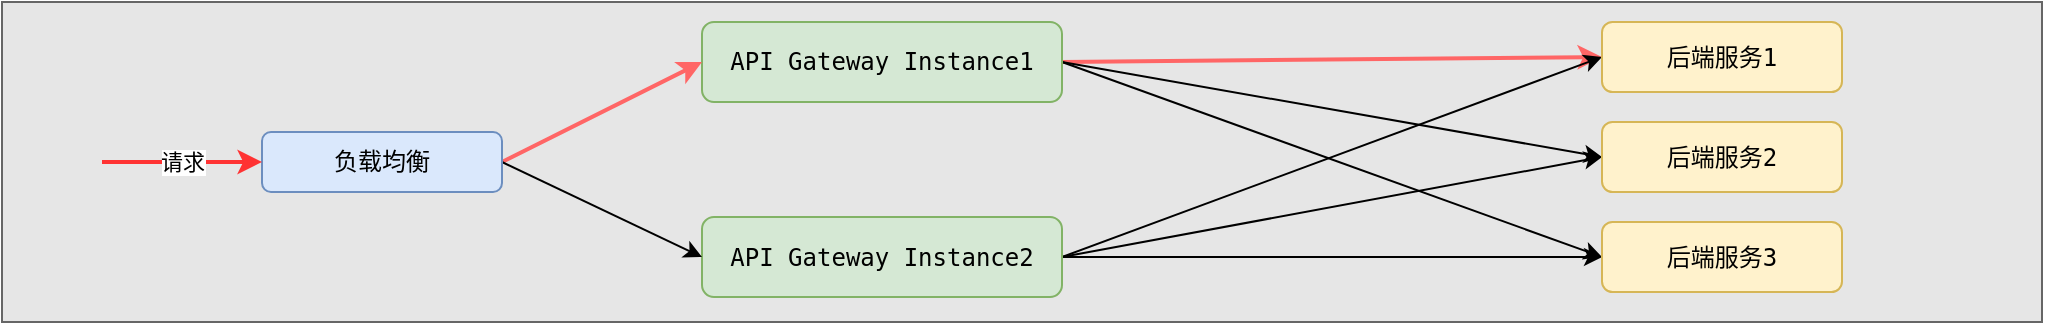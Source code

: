 <mxfile pages="2">
    <diagram id="yBAOWEmngxn5hGvGN7dU" name="page1">
        <mxGraphModel dx="2444" dy="1158" grid="1" gridSize="10" guides="1" tooltips="1" connect="1" arrows="1" fold="1" page="1" pageScale="1" pageWidth="827" pageHeight="1169" math="0" shadow="0">
            <root>
                <mxCell id="O9JfL2ePYVTEkad8jwnE-0"/>
                <mxCell id="O9JfL2ePYVTEkad8jwnE-1" parent="O9JfL2ePYVTEkad8jwnE-0"/>
                <mxCell id="O9JfL2ePYVTEkad8jwnE-17" value="" style="rounded=0;whiteSpace=wrap;html=1;fontFamily=DejaVu Sans Mono;strokeColor=#666666;fontColor=#333333;fillColor=#E6E6E6;" parent="O9JfL2ePYVTEkad8jwnE-1" vertex="1">
                    <mxGeometry x="-440" y="350" width="1020" height="160" as="geometry"/>
                </mxCell>
                <mxCell id="O9JfL2ePYVTEkad8jwnE-11" style="edgeStyle=none;rounded=0;orthogonalLoop=1;jettySize=auto;html=1;exitX=1;exitY=0.5;exitDx=0;exitDy=0;entryX=0;entryY=0.5;entryDx=0;entryDy=0;fontFamily=DejaVu Sans Mono;strokeWidth=2;strokeColor=#FF6666;" parent="O9JfL2ePYVTEkad8jwnE-1" source="O9JfL2ePYVTEkad8jwnE-2" target="O9JfL2ePYVTEkad8jwnE-4" edge="1">
                    <mxGeometry relative="1" as="geometry"/>
                </mxCell>
                <mxCell id="O9JfL2ePYVTEkad8jwnE-12" style="edgeStyle=none;rounded=0;orthogonalLoop=1;jettySize=auto;html=1;exitX=1;exitY=0.5;exitDx=0;exitDy=0;entryX=0;entryY=0.5;entryDx=0;entryDy=0;fontFamily=DejaVu Sans Mono;" parent="O9JfL2ePYVTEkad8jwnE-1" source="O9JfL2ePYVTEkad8jwnE-2" target="O9JfL2ePYVTEkad8jwnE-5" edge="1">
                    <mxGeometry relative="1" as="geometry"/>
                </mxCell>
                <mxCell id="O9JfL2ePYVTEkad8jwnE-15" style="edgeStyle=none;rounded=0;orthogonalLoop=1;jettySize=auto;html=1;exitX=1;exitY=0.5;exitDx=0;exitDy=0;entryX=0;entryY=0.5;entryDx=0;entryDy=0;fontFamily=DejaVu Sans Mono;" parent="O9JfL2ePYVTEkad8jwnE-1" source="O9JfL2ePYVTEkad8jwnE-2" target="O9JfL2ePYVTEkad8jwnE-6" edge="1">
                    <mxGeometry relative="1" as="geometry"/>
                </mxCell>
                <mxCell id="O9JfL2ePYVTEkad8jwnE-2" value="API Gateway Instance1" style="rounded=1;whiteSpace=wrap;html=1;fontFamily=DejaVu Sans Mono;fillColor=#d5e8d4;strokeColor=#82b366;" parent="O9JfL2ePYVTEkad8jwnE-1" vertex="1">
                    <mxGeometry x="-90" y="360" width="180" height="40" as="geometry"/>
                </mxCell>
                <mxCell id="O9JfL2ePYVTEkad8jwnE-13" style="edgeStyle=none;rounded=0;orthogonalLoop=1;jettySize=auto;html=1;exitX=1;exitY=0.5;exitDx=0;exitDy=0;entryX=0;entryY=0.5;entryDx=0;entryDy=0;fontFamily=DejaVu Sans Mono;" parent="O9JfL2ePYVTEkad8jwnE-1" source="O9JfL2ePYVTEkad8jwnE-3" target="O9JfL2ePYVTEkad8jwnE-5" edge="1">
                    <mxGeometry relative="1" as="geometry"/>
                </mxCell>
                <mxCell id="O9JfL2ePYVTEkad8jwnE-14" style="edgeStyle=none;rounded=0;orthogonalLoop=1;jettySize=auto;html=1;exitX=1;exitY=0.5;exitDx=0;exitDy=0;entryX=0;entryY=0.5;entryDx=0;entryDy=0;fontFamily=DejaVu Sans Mono;" parent="O9JfL2ePYVTEkad8jwnE-1" source="O9JfL2ePYVTEkad8jwnE-3" target="O9JfL2ePYVTEkad8jwnE-6" edge="1">
                    <mxGeometry relative="1" as="geometry"/>
                </mxCell>
                <mxCell id="O9JfL2ePYVTEkad8jwnE-16" style="edgeStyle=none;rounded=0;orthogonalLoop=1;jettySize=auto;html=1;exitX=1;exitY=0.5;exitDx=0;exitDy=0;entryX=0;entryY=0.5;entryDx=0;entryDy=0;fontFamily=DejaVu Sans Mono;" parent="O9JfL2ePYVTEkad8jwnE-1" source="O9JfL2ePYVTEkad8jwnE-3" target="O9JfL2ePYVTEkad8jwnE-4" edge="1">
                    <mxGeometry relative="1" as="geometry"/>
                </mxCell>
                <mxCell id="O9JfL2ePYVTEkad8jwnE-3" value="&lt;span&gt;API Gateway Instance2&lt;/span&gt;" style="rounded=1;whiteSpace=wrap;html=1;fontFamily=DejaVu Sans Mono;fillColor=#d5e8d4;strokeColor=#82b366;" parent="O9JfL2ePYVTEkad8jwnE-1" vertex="1">
                    <mxGeometry x="-90" y="457.5" width="180" height="40" as="geometry"/>
                </mxCell>
                <mxCell id="O9JfL2ePYVTEkad8jwnE-4" value="后端服务1" style="rounded=1;whiteSpace=wrap;html=1;fontFamily=DejaVu Sans Mono;fillColor=#fff2cc;strokeColor=#d6b656;" parent="O9JfL2ePYVTEkad8jwnE-1" vertex="1">
                    <mxGeometry x="360" y="360" width="120" height="35" as="geometry"/>
                </mxCell>
                <mxCell id="O9JfL2ePYVTEkad8jwnE-5" value="后端服务2" style="rounded=1;whiteSpace=wrap;html=1;fontFamily=DejaVu Sans Mono;fillColor=#fff2cc;strokeColor=#d6b656;" parent="O9JfL2ePYVTEkad8jwnE-1" vertex="1">
                    <mxGeometry x="360" y="410" width="120" height="35" as="geometry"/>
                </mxCell>
                <mxCell id="O9JfL2ePYVTEkad8jwnE-6" value="后端服务3" style="rounded=1;whiteSpace=wrap;html=1;fontFamily=DejaVu Sans Mono;fillColor=#fff2cc;strokeColor=#d6b656;" parent="O9JfL2ePYVTEkad8jwnE-1" vertex="1">
                    <mxGeometry x="360" y="460" width="120" height="35" as="geometry"/>
                </mxCell>
                <mxCell id="O9JfL2ePYVTEkad8jwnE-9" style="rounded=0;orthogonalLoop=1;jettySize=auto;html=1;exitX=1;exitY=0.5;exitDx=0;exitDy=0;entryX=0;entryY=0.5;entryDx=0;entryDy=0;fontFamily=DejaVu Sans Mono;strokeWidth=2;strokeColor=#FF6666;" parent="O9JfL2ePYVTEkad8jwnE-1" source="O9JfL2ePYVTEkad8jwnE-7" target="O9JfL2ePYVTEkad8jwnE-2" edge="1">
                    <mxGeometry relative="1" as="geometry"/>
                </mxCell>
                <mxCell id="O9JfL2ePYVTEkad8jwnE-10" style="edgeStyle=none;rounded=0;orthogonalLoop=1;jettySize=auto;html=1;exitX=1;exitY=0.5;exitDx=0;exitDy=0;entryX=0;entryY=0.5;entryDx=0;entryDy=0;fontFamily=DejaVu Sans Mono;" parent="O9JfL2ePYVTEkad8jwnE-1" source="O9JfL2ePYVTEkad8jwnE-7" target="O9JfL2ePYVTEkad8jwnE-3" edge="1">
                    <mxGeometry relative="1" as="geometry"/>
                </mxCell>
                <mxCell id="O9JfL2ePYVTEkad8jwnE-7" value="负载均衡" style="rounded=1;whiteSpace=wrap;html=1;fontFamily=DejaVu Sans Mono;fillColor=#dae8fc;strokeColor=#6c8ebf;" parent="O9JfL2ePYVTEkad8jwnE-1" vertex="1">
                    <mxGeometry x="-310" y="415" width="120" height="30" as="geometry"/>
                </mxCell>
                <mxCell id="O9JfL2ePYVTEkad8jwnE-8" value="请求" style="endArrow=classic;html=1;fontFamily=DejaVu Sans Mono;entryX=0;entryY=0.5;entryDx=0;entryDy=0;strokeWidth=2;strokeColor=#FF3333;" parent="O9JfL2ePYVTEkad8jwnE-1" target="O9JfL2ePYVTEkad8jwnE-7" edge="1">
                    <mxGeometry width="50" height="50" relative="1" as="geometry">
                        <mxPoint x="-390" y="430" as="sourcePoint"/>
                        <mxPoint x="-90" y="370" as="targetPoint"/>
                    </mxGeometry>
                </mxCell>
            </root>
        </mxGraphModel>
    </diagram>
    <diagram id="b1URTAir2miB7SVz9ulp" name="page2">
        <mxGraphModel dx="2444" dy="1158" grid="1" gridSize="10" guides="1" tooltips="1" connect="1" arrows="1" fold="1" page="1" pageScale="1" pageWidth="827" pageHeight="1169" math="0" shadow="0">
            <root>
                <mxCell id="Ig09IzMqGMGPVsemaqox-0"/>
                <mxCell id="Ig09IzMqGMGPVsemaqox-1" parent="Ig09IzMqGMGPVsemaqox-0"/>
                <mxCell id="EcY-SXifYWAr4YadeAa6-18" value="" style="rounded=0;whiteSpace=wrap;html=1;fontFamily=DejaVu Sans Mono;fillColor=#E6E6E6;" vertex="1" parent="Ig09IzMqGMGPVsemaqox-1">
                    <mxGeometry x="-50" y="240" width="1310" height="270" as="geometry"/>
                </mxCell>
                <mxCell id="EcY-SXifYWAr4YadeAa6-17" value="" style="rounded=0;whiteSpace=wrap;html=1;fontFamily=DejaVu Sans Mono;strokeColor=#36393d;fillColor=#CCCCCC;dashed=1;" vertex="1" parent="Ig09IzMqGMGPVsemaqox-1">
                    <mxGeometry x="460" y="270" width="360" height="210" as="geometry"/>
                </mxCell>
                <mxCell id="EcY-SXifYWAr4YadeAa6-16" value="" style="rounded=0;whiteSpace=wrap;html=1;fontFamily=DejaVu Sans Mono;strokeColor=#666666;fontColor=#333333;fillColor=#CCCCCC;dashed=1;" vertex="1" parent="Ig09IzMqGMGPVsemaqox-1">
                    <mxGeometry x="10" y="330" width="230" height="100" as="geometry"/>
                </mxCell>
                <mxCell id="EcY-SXifYWAr4YadeAa6-2" style="edgeStyle=orthogonalEdgeStyle;rounded=0;orthogonalLoop=1;jettySize=auto;html=1;exitX=1;exitY=0.5;exitDx=0;exitDy=0;fontFamily=DejaVu Sans Mono;" edge="1" parent="Ig09IzMqGMGPVsemaqox-1" source="EcY-SXifYWAr4YadeAa6-0" target="EcY-SXifYWAr4YadeAa6-1">
                    <mxGeometry relative="1" as="geometry"/>
                </mxCell>
                <mxCell id="EcY-SXifYWAr4YadeAa6-0" value="AuditFilter" style="rounded=1;whiteSpace=wrap;html=1;fontFamily=DejaVu Sans Mono;fillColor=#d5e8d4;strokeColor=#82b366;" vertex="1" parent="Ig09IzMqGMGPVsemaqox-1">
                    <mxGeometry x="90" y="350" width="120" height="60" as="geometry"/>
                </mxCell>
                <mxCell id="EcY-SXifYWAr4YadeAa6-5" style="edgeStyle=orthogonalEdgeStyle;rounded=0;orthogonalLoop=1;jettySize=auto;html=1;exitX=0.5;exitY=0;exitDx=0;exitDy=0;exitPerimeter=0;fontFamily=DejaVu Sans Mono;" edge="1" parent="Ig09IzMqGMGPVsemaqox-1" source="EcY-SXifYWAr4YadeAa6-1" target="EcY-SXifYWAr4YadeAa6-4">
                    <mxGeometry relative="1" as="geometry"/>
                </mxCell>
                <mxCell id="EcY-SXifYWAr4YadeAa6-8" style="edgeStyle=orthogonalEdgeStyle;rounded=0;orthogonalLoop=1;jettySize=auto;html=1;exitX=0.5;exitY=0;exitDx=0;exitDy=0;exitPerimeter=0;fontFamily=DejaVu Sans Mono;" edge="1" parent="Ig09IzMqGMGPVsemaqox-1" source="EcY-SXifYWAr4YadeAa6-1" target="EcY-SXifYWAr4YadeAa6-7">
                    <mxGeometry relative="1" as="geometry"/>
                </mxCell>
                <mxCell id="EcY-SXifYWAr4YadeAa6-1" value="kafka" style="shape=cylinder3;whiteSpace=wrap;html=1;boundedLbl=1;backgroundOutline=1;size=15;fontFamily=DejaVu Sans Mono;direction=south;fillColor=#dae8fc;strokeColor=#6c8ebf;" vertex="1" parent="Ig09IzMqGMGPVsemaqox-1">
                    <mxGeometry x="270" y="350" width="170" height="60" as="geometry"/>
                </mxCell>
                <mxCell id="EcY-SXifYWAr4YadeAa6-3" value="ES" style="shape=cylinder3;whiteSpace=wrap;html=1;boundedLbl=1;backgroundOutline=1;size=15;fontFamily=DejaVu Sans Mono;fillColor=#fff2cc;strokeColor=#d6b656;" vertex="1" parent="Ig09IzMqGMGPVsemaqox-1">
                    <mxGeometry x="860" y="300" width="90" height="60" as="geometry"/>
                </mxCell>
                <mxCell id="EcY-SXifYWAr4YadeAa6-6" style="edgeStyle=orthogonalEdgeStyle;rounded=0;orthogonalLoop=1;jettySize=auto;html=1;exitX=1;exitY=0.5;exitDx=0;exitDy=0;fontFamily=DejaVu Sans Mono;" edge="1" parent="Ig09IzMqGMGPVsemaqox-1" source="EcY-SXifYWAr4YadeAa6-4" target="EcY-SXifYWAr4YadeAa6-3">
                    <mxGeometry relative="1" as="geometry"/>
                </mxCell>
                <mxCell id="EcY-SXifYWAr4YadeAa6-21" value="写原始日志" style="edgeLabel;html=1;align=center;verticalAlign=middle;resizable=0;points=[];fontFamily=DejaVu Sans Mono;" vertex="1" connectable="0" parent="EcY-SXifYWAr4YadeAa6-6">
                    <mxGeometry x="-0.095" y="-3" relative="1" as="geometry">
                        <mxPoint as="offset"/>
                    </mxGeometry>
                </mxCell>
                <mxCell id="EcY-SXifYWAr4YadeAa6-4" value="消费者组1" style="rounded=1;whiteSpace=wrap;html=1;fontFamily=DejaVu Sans Mono;fillColor=#ffe6cc;strokeColor=#d79b00;" vertex="1" parent="Ig09IzMqGMGPVsemaqox-1">
                    <mxGeometry x="530" y="300" width="120" height="60" as="geometry"/>
                </mxCell>
                <mxCell id="EcY-SXifYWAr4YadeAa6-11" style="edgeStyle=orthogonalEdgeStyle;rounded=0;orthogonalLoop=1;jettySize=auto;html=1;exitX=1;exitY=0.5;exitDx=0;exitDy=0;fontFamily=DejaVu Sans Mono;" edge="1" parent="Ig09IzMqGMGPVsemaqox-1" source="EcY-SXifYWAr4YadeAa6-7" target="EcY-SXifYWAr4YadeAa6-9">
                    <mxGeometry relative="1" as="geometry"/>
                </mxCell>
                <mxCell id="EcY-SXifYWAr4YadeAa6-7" value="消费者组2" style="rounded=1;whiteSpace=wrap;html=1;fontFamily=DejaVu Sans Mono;fillColor=#f8cecc;strokeColor=#b85450;" vertex="1" parent="Ig09IzMqGMGPVsemaqox-1">
                    <mxGeometry x="530" y="400" width="120" height="60" as="geometry"/>
                </mxCell>
                <mxCell id="EcY-SXifYWAr4YadeAa6-12" style="edgeStyle=orthogonalEdgeStyle;rounded=0;orthogonalLoop=1;jettySize=auto;html=1;exitX=1;exitY=0.5;exitDx=0;exitDy=0;fontFamily=DejaVu Sans Mono;" edge="1" parent="Ig09IzMqGMGPVsemaqox-1" source="EcY-SXifYWAr4YadeAa6-9" target="EcY-SXifYWAr4YadeAa6-10">
                    <mxGeometry relative="1" as="geometry"/>
                </mxCell>
                <mxCell id="EcY-SXifYWAr4YadeAa6-9" value="kafka stream" style="rounded=1;whiteSpace=wrap;html=1;fontFamily=DejaVu Sans Mono;fillColor=#f8cecc;strokeColor=#b85450;" vertex="1" parent="Ig09IzMqGMGPVsemaqox-1">
                    <mxGeometry x="670" y="400" width="120" height="60" as="geometry"/>
                </mxCell>
                <mxCell id="EcY-SXifYWAr4YadeAa6-10" value="mysql" style="shape=cylinder3;whiteSpace=wrap;html=1;boundedLbl=1;backgroundOutline=1;size=15;fontFamily=DejaVu Sans Mono;fillColor=#fff2cc;strokeColor=#d6b656;" vertex="1" parent="Ig09IzMqGMGPVsemaqox-1">
                    <mxGeometry x="860" y="400" width="90" height="60" as="geometry"/>
                </mxCell>
                <mxCell id="EcY-SXifYWAr4YadeAa6-14" style="edgeStyle=orthogonalEdgeStyle;rounded=0;orthogonalLoop=1;jettySize=auto;html=1;exitX=0;exitY=0.5;exitDx=0;exitDy=0;entryX=1;entryY=0.5;entryDx=0;entryDy=0;entryPerimeter=0;fontFamily=DejaVu Sans Mono;dashed=1;" edge="1" parent="Ig09IzMqGMGPVsemaqox-1" source="EcY-SXifYWAr4YadeAa6-13" target="EcY-SXifYWAr4YadeAa6-3">
                    <mxGeometry relative="1" as="geometry">
                        <Array as="points">
                            <mxPoint x="1020" y="380"/>
                            <mxPoint x="1020" y="330"/>
                        </Array>
                    </mxGeometry>
                </mxCell>
                <mxCell id="EcY-SXifYWAr4YadeAa6-15" style="edgeStyle=orthogonalEdgeStyle;rounded=0;orthogonalLoop=1;jettySize=auto;html=1;exitX=0;exitY=0.5;exitDx=0;exitDy=0;entryX=1;entryY=0.5;entryDx=0;entryDy=0;entryPerimeter=0;fontFamily=DejaVu Sans Mono;dashed=1;" edge="1" parent="Ig09IzMqGMGPVsemaqox-1" source="EcY-SXifYWAr4YadeAa6-13" target="EcY-SXifYWAr4YadeAa6-10">
                    <mxGeometry relative="1" as="geometry">
                        <Array as="points">
                            <mxPoint x="1020" y="380"/>
                            <mxPoint x="1020" y="430"/>
                        </Array>
                    </mxGeometry>
                </mxCell>
                <mxCell id="EcY-SXifYWAr4YadeAa6-13" value="网关后台管理" style="rounded=1;whiteSpace=wrap;html=1;fontFamily=DejaVu Sans Mono;fillColor=#e1d5e7;strokeColor=#9673a6;" vertex="1" parent="Ig09IzMqGMGPVsemaqox-1">
                    <mxGeometry x="1090" y="350" width="120" height="60" as="geometry"/>
                </mxCell>
                <mxCell id="EcY-SXifYWAr4YadeAa6-19" value="网关进程" style="text;html=1;strokeColor=none;fillColor=none;align=center;verticalAlign=middle;whiteSpace=wrap;rounded=0;dashed=1;fontFamily=DejaVu Sans Mono;" vertex="1" parent="Ig09IzMqGMGPVsemaqox-1">
                    <mxGeometry x="10" y="330" width="70" height="40" as="geometry"/>
                </mxCell>
                <mxCell id="EcY-SXifYWAr4YadeAa6-20" value="网关后台管理进程" style="text;html=1;strokeColor=none;fillColor=none;align=center;verticalAlign=middle;whiteSpace=wrap;rounded=0;dashed=1;fontFamily=DejaVu Sans Mono;" vertex="1" parent="Ig09IzMqGMGPVsemaqox-1">
                    <mxGeometry x="460" y="270" width="120" height="30" as="geometry"/>
                </mxCell>
            </root>
        </mxGraphModel>
    </diagram>
    <diagram id="P1YmK0KJuW6uSH7Rr-31" name="page3">
        <mxGraphModel dx="2444" dy="1158" grid="1" gridSize="10" guides="1" tooltips="1" connect="1" arrows="1" fold="1" page="1" pageScale="1" pageWidth="827" pageHeight="1169" math="0" shadow="0">
            <root>
                <mxCell id="0H9ofcpL76KJHZcu3iLQ-0"/>
                <mxCell id="0H9ofcpL76KJHZcu3iLQ-1" parent="0H9ofcpL76KJHZcu3iLQ-0"/>
                <mxCell id="w4ZRMrr1cgrVfHKomk18-19" value="" style="rounded=0;whiteSpace=wrap;html=1;fontFamily=DejaVu Sans Mono;fillColor=#E6E6E6;" vertex="1" parent="0H9ofcpL76KJHZcu3iLQ-1">
                    <mxGeometry x="-380" y="150" width="1200" height="140" as="geometry"/>
                </mxCell>
                <mxCell id="w4ZRMrr1cgrVfHKomk18-1" value="4" style="rounded=0;orthogonalLoop=1;jettySize=auto;html=1;exitX=1;exitY=0.5;exitDx=0;exitDy=0;entryX=0;entryY=0.5;entryDx=0;entryDy=0;fontFamily=DejaVu Sans Mono;" edge="1" parent="0H9ofcpL76KJHZcu3iLQ-1" source="w4ZRMrr1cgrVfHKomk18-3" target="w4ZRMrr1cgrVfHKomk18-11">
                    <mxGeometry relative="1" as="geometry"/>
                </mxCell>
                <mxCell id="w4ZRMrr1cgrVfHKomk18-2" style="edgeStyle=none;rounded=0;orthogonalLoop=1;jettySize=auto;html=1;exitX=1;exitY=0.5;exitDx=0;exitDy=0;entryX=0;entryY=0.5;entryDx=0;entryDy=0;fontFamily=DejaVu Sans Mono;" edge="1" parent="0H9ofcpL76KJHZcu3iLQ-1" source="w4ZRMrr1cgrVfHKomk18-3" target="w4ZRMrr1cgrVfHKomk18-12">
                    <mxGeometry relative="1" as="geometry"/>
                </mxCell>
                <mxCell id="w4ZRMrr1cgrVfHKomk18-3" value="" style="rounded=0;whiteSpace=wrap;html=1;fillColor=#fff2cc;strokeColor=#d6b656;fontFamily=DejaVu Sans Mono;" vertex="1" parent="0H9ofcpL76KJHZcu3iLQ-1">
                    <mxGeometry x="-170" y="180" width="670" height="90" as="geometry"/>
                </mxCell>
                <mxCell id="w4ZRMrr1cgrVfHKomk18-4" value="2" style="edgeStyle=none;rounded=0;orthogonalLoop=1;jettySize=auto;html=1;exitX=1;exitY=0.25;exitDx=0;exitDy=0;fontFamily=DejaVu Sans Mono;" edge="1" parent="0H9ofcpL76KJHZcu3iLQ-1" source="w4ZRMrr1cgrVfHKomk18-6" target="w4ZRMrr1cgrVfHKomk18-9">
                    <mxGeometry relative="1" as="geometry"/>
                </mxCell>
                <mxCell id="w4ZRMrr1cgrVfHKomk18-5" value="8" style="edgeStyle=none;rounded=0;orthogonalLoop=1;jettySize=auto;html=1;exitX=0;exitY=0.75;exitDx=0;exitDy=0;entryX=0.96;entryY=0.7;entryDx=0;entryDy=0;entryPerimeter=0;fontFamily=DejaVu Sans Mono;" edge="1" parent="0H9ofcpL76KJHZcu3iLQ-1" source="w4ZRMrr1cgrVfHKomk18-6" target="w4ZRMrr1cgrVfHKomk18-18">
                    <mxGeometry relative="1" as="geometry"/>
                </mxCell>
                <mxCell id="w4ZRMrr1cgrVfHKomk18-6" value="NettyWriteResponseFilter" style="rounded=0;whiteSpace=wrap;html=1;fillColor=#d5e8d4;strokeColor=#82b366;fontFamily=DejaVu Sans Mono;" vertex="1" parent="0H9ofcpL76KJHZcu3iLQ-1">
                    <mxGeometry x="-160" y="200" width="190" height="50" as="geometry"/>
                </mxCell>
                <mxCell id="w4ZRMrr1cgrVfHKomk18-7" value="3" style="edgeStyle=none;rounded=0;orthogonalLoop=1;jettySize=auto;html=1;exitX=1;exitY=0.25;exitDx=0;exitDy=0;fontFamily=DejaVu Sans Mono;" edge="1" parent="0H9ofcpL76KJHZcu3iLQ-1" source="w4ZRMrr1cgrVfHKomk18-9" target="w4ZRMrr1cgrVfHKomk18-15">
                    <mxGeometry relative="1" as="geometry"/>
                </mxCell>
                <mxCell id="w4ZRMrr1cgrVfHKomk18-8" value="7" style="edgeStyle=none;rounded=0;orthogonalLoop=1;jettySize=auto;html=1;exitX=0;exitY=0.75;exitDx=0;exitDy=0;fontFamily=DejaVu Sans Mono;" edge="1" parent="0H9ofcpL76KJHZcu3iLQ-1" source="w4ZRMrr1cgrVfHKomk18-9" target="w4ZRMrr1cgrVfHKomk18-6">
                    <mxGeometry relative="1" as="geometry"/>
                </mxCell>
                <mxCell id="w4ZRMrr1cgrVfHKomk18-9" value="AuditGlobalFilter" style="rounded=0;whiteSpace=wrap;html=1;fillColor=#cdeb8b;strokeColor=#36393d;fontFamily=DejaVu Sans Mono;" vertex="1" parent="0H9ofcpL76KJHZcu3iLQ-1">
                    <mxGeometry x="77" y="200" width="176" height="50" as="geometry"/>
                </mxCell>
                <mxCell id="w4ZRMrr1cgrVfHKomk18-10" value="5" style="edgeStyle=none;rounded=0;orthogonalLoop=1;jettySize=auto;html=1;exitX=0;exitY=0.25;exitDx=0;exitDy=0;entryX=1;entryY=0.25;entryDx=0;entryDy=0;fontFamily=DejaVu Sans Mono;" edge="1" parent="0H9ofcpL76KJHZcu3iLQ-1" source="w4ZRMrr1cgrVfHKomk18-11" target="w4ZRMrr1cgrVfHKomk18-15">
                    <mxGeometry relative="1" as="geometry"/>
                </mxCell>
                <mxCell id="w4ZRMrr1cgrVfHKomk18-11" value="up stream service A" style="rounded=0;whiteSpace=wrap;html=1;fillColor=#e1d5e7;strokeColor=#9673a6;fontFamily=DejaVu Sans Mono;" vertex="1" parent="0H9ofcpL76KJHZcu3iLQ-1">
                    <mxGeometry x="600" y="180" width="200" height="40" as="geometry"/>
                </mxCell>
                <mxCell id="w4ZRMrr1cgrVfHKomk18-12" value="up stream service B" style="rounded=0;whiteSpace=wrap;html=1;fillColor=#e1d5e7;strokeColor=#9673a6;fontFamily=DejaVu Sans Mono;" vertex="1" parent="0H9ofcpL76KJHZcu3iLQ-1">
                    <mxGeometry x="600" y="230" width="200" height="40" as="geometry"/>
                </mxCell>
                <mxCell id="w4ZRMrr1cgrVfHKomk18-13" style="edgeStyle=none;rounded=0;orthogonalLoop=1;jettySize=auto;html=1;exitX=1;exitY=0.5;exitDx=0;exitDy=0;entryX=1;entryY=0.5;entryDx=0;entryDy=0;fontFamily=DejaVu Sans Mono;" edge="1" parent="0H9ofcpL76KJHZcu3iLQ-1" source="w4ZRMrr1cgrVfHKomk18-15" target="w4ZRMrr1cgrVfHKomk18-3">
                    <mxGeometry relative="1" as="geometry"/>
                </mxCell>
                <mxCell id="w4ZRMrr1cgrVfHKomk18-14" value="6" style="edgeStyle=none;rounded=0;orthogonalLoop=1;jettySize=auto;html=1;exitX=0;exitY=0.75;exitDx=0;exitDy=0;fontFamily=DejaVu Sans Mono;" edge="1" parent="0H9ofcpL76KJHZcu3iLQ-1" source="w4ZRMrr1cgrVfHKomk18-15" target="w4ZRMrr1cgrVfHKomk18-9">
                    <mxGeometry relative="1" as="geometry"/>
                </mxCell>
                <mxCell id="w4ZRMrr1cgrVfHKomk18-15" value="Other GlobalFilters" style="rounded=0;whiteSpace=wrap;html=1;fillColor=#d5e8d4;strokeColor=#82b366;fontFamily=DejaVu Sans Mono;" vertex="1" parent="0H9ofcpL76KJHZcu3iLQ-1">
                    <mxGeometry x="300" y="200" width="176" height="50" as="geometry"/>
                </mxCell>
                <mxCell id="w4ZRMrr1cgrVfHKomk18-16" value="全局过滤器链" style="text;html=1;strokeColor=none;fillColor=none;align=center;verticalAlign=middle;whiteSpace=wrap;rounded=0;fontFamily=DejaVu Sans Mono;" vertex="1" parent="0H9ofcpL76KJHZcu3iLQ-1">
                    <mxGeometry x="150" y="150" width="100" height="30" as="geometry"/>
                </mxCell>
                <mxCell id="w4ZRMrr1cgrVfHKomk18-17" value="1" style="edgeStyle=none;rounded=0;orthogonalLoop=1;jettySize=auto;html=1;exitX=0.88;exitY=0.25;exitDx=0;exitDy=0;exitPerimeter=0;entryX=0;entryY=0.25;entryDx=0;entryDy=0;fontFamily=DejaVu Sans Mono;" edge="1" parent="0H9ofcpL76KJHZcu3iLQ-1" source="w4ZRMrr1cgrVfHKomk18-18" target="w4ZRMrr1cgrVfHKomk18-6">
                    <mxGeometry relative="1" as="geometry"/>
                </mxCell>
                <mxCell id="w4ZRMrr1cgrVfHKomk18-18" value="客户端" style="ellipse;shape=cloud;whiteSpace=wrap;html=1;fillColor=#f5f5f5;strokeColor=#666666;fontColor=#333333;fontFamily=DejaVu Sans Mono;" vertex="1" parent="0H9ofcpL76KJHZcu3iLQ-1">
                    <mxGeometry x="-370" y="190" width="120" height="80" as="geometry"/>
                </mxCell>
            </root>
        </mxGraphModel>
    </diagram>
    <diagram id="eMRTIUzpZ5NcUtzbB3H_" name="page4">
        <mxGraphModel dx="2444" dy="1158" grid="1" gridSize="10" guides="1" tooltips="1" connect="1" arrows="1" fold="1" page="1" pageScale="1" pageWidth="827" pageHeight="1169" math="0" shadow="0">
            <root>
                <mxCell id="AjTqxWhnnC147Y5LVsE9-0"/>
                <mxCell id="AjTqxWhnnC147Y5LVsE9-1" parent="AjTqxWhnnC147Y5LVsE9-0"/>
                <mxCell id="AjTqxWhnnC147Y5LVsE9-2" value="" style="rounded=0;whiteSpace=wrap;html=1;strokeColor=#666666;fontColor=#333333;fontFamily=DejaVu Sans Mono;fillColor=#E6E6E6;" vertex="1" parent="AjTqxWhnnC147Y5LVsE9-1">
                    <mxGeometry x="-200" y="370" width="1150" height="160" as="geometry"/>
                </mxCell>
                <mxCell id="AjTqxWhnnC147Y5LVsE9-3" value="" style="rounded=0;whiteSpace=wrap;html=1;fillColor=#d5e8d4;strokeColor=#82b366;fontFamily=DejaVu Sans Mono;" vertex="1" parent="AjTqxWhnnC147Y5LVsE9-1">
                    <mxGeometry x="-150" y="450" width="820" height="70" as="geometry"/>
                </mxCell>
                <mxCell id="AjTqxWhnnC147Y5LVsE9-4" value="" style="rounded=0;whiteSpace=wrap;html=1;fillColor=#dae8fc;strokeColor=#6c8ebf;fontFamily=DejaVu Sans Mono;" vertex="1" parent="AjTqxWhnnC147Y5LVsE9-1">
                    <mxGeometry x="-150" y="380" width="820" height="70" as="geometry"/>
                </mxCell>
                <mxCell id="AjTqxWhnnC147Y5LVsE9-5" value="" style="edgeStyle=orthogonalEdgeStyle;rounded=0;orthogonalLoop=1;jettySize=auto;html=1;fontFamily=DejaVu Sans Mono;" edge="1" parent="AjTqxWhnnC147Y5LVsE9-1" source="AjTqxWhnnC147Y5LVsE9-6" target="AjTqxWhnnC147Y5LVsE9-8">
                    <mxGeometry relative="1" as="geometry"/>
                </mxCell>
                <mxCell id="AjTqxWhnnC147Y5LVsE9-6" value="新建RequestAuditRecord实例" style="rounded=1;whiteSpace=wrap;html=1;fillColor=#ffe6cc;strokeColor=#d79b00;fontFamily=DejaVu Sans Mono;" vertex="1" parent="AjTqxWhnnC147Y5LVsE9-1">
                    <mxGeometry x="-95" y="390" width="200" height="50" as="geometry"/>
                </mxCell>
                <mxCell id="AjTqxWhnnC147Y5LVsE9-7" value="" style="edgeStyle=orthogonalEdgeStyle;rounded=0;orthogonalLoop=1;jettySize=auto;html=1;fontFamily=DejaVu Sans Mono;" edge="1" parent="AjTqxWhnnC147Y5LVsE9-1" source="AjTqxWhnnC147Y5LVsE9-8" target="AjTqxWhnnC147Y5LVsE9-10">
                    <mxGeometry relative="1" as="geometry"/>
                </mxCell>
                <mxCell id="AjTqxWhnnC147Y5LVsE9-8" value="设置开始时间startTime" style="whiteSpace=wrap;html=1;rounded=1;fillColor=#ffe6cc;strokeColor=#d79b00;fontFamily=DejaVu Sans Mono;" vertex="1" parent="AjTqxWhnnC147Y5LVsE9-1">
                    <mxGeometry x="160" y="390" width="200" height="50" as="geometry"/>
                </mxCell>
                <mxCell id="AjTqxWhnnC147Y5LVsE9-9" style="rounded=0;orthogonalLoop=1;jettySize=auto;html=1;exitX=1;exitY=0.5;exitDx=0;exitDy=0;entryX=0;entryY=0.5;entryDx=0;entryDy=0;fontFamily=DejaVu Sans Mono;" edge="1" parent="AjTqxWhnnC147Y5LVsE9-1" source="AjTqxWhnnC147Y5LVsE9-10" target="AjTqxWhnnC147Y5LVsE9-12">
                    <mxGeometry relative="1" as="geometry"/>
                </mxCell>
                <mxCell id="AjTqxWhnnC147Y5LVsE9-10" value="路由前：其他可能需要从ServerWebExchange提取并设置的信息" style="whiteSpace=wrap;html=1;rounded=1;fillColor=#ffe6cc;strokeColor=#d79b00;dashed=1;fontFamily=DejaVu Sans Mono;" vertex="1" parent="AjTqxWhnnC147Y5LVsE9-1">
                    <mxGeometry x="414" y="390" width="160" height="50" as="geometry"/>
                </mxCell>
                <mxCell id="AjTqxWhnnC147Y5LVsE9-11" style="edgeStyle=none;rounded=0;orthogonalLoop=1;jettySize=auto;html=1;exitX=0;exitY=0.5;exitDx=0;exitDy=0;entryX=1;entryY=0.5;entryDx=0;entryDy=0;fontFamily=DejaVu Sans Mono;" edge="1" parent="AjTqxWhnnC147Y5LVsE9-1" source="AjTqxWhnnC147Y5LVsE9-12" target="AjTqxWhnnC147Y5LVsE9-14">
                    <mxGeometry relative="1" as="geometry"/>
                </mxCell>
                <mxCell id="AjTqxWhnnC147Y5LVsE9-12" value="下一个Filter" style="shape=process;whiteSpace=wrap;html=1;backgroundOutline=1;fillColor=#e1d5e7;strokeColor=#9673a6;fontFamily=DejaVu Sans Mono;" vertex="1" parent="AjTqxWhnnC147Y5LVsE9-1">
                    <mxGeometry x="760" y="420" width="120" height="60" as="geometry"/>
                </mxCell>
                <mxCell id="AjTqxWhnnC147Y5LVsE9-13" value="" style="edgeStyle=none;rounded=0;orthogonalLoop=1;jettySize=auto;html=1;fontFamily=DejaVu Sans Mono;" edge="1" parent="AjTqxWhnnC147Y5LVsE9-1" source="AjTqxWhnnC147Y5LVsE9-14" target="AjTqxWhnnC147Y5LVsE9-16">
                    <mxGeometry relative="1" as="geometry"/>
                </mxCell>
                <mxCell id="AjTqxWhnnC147Y5LVsE9-14" value="从request中提取http请求相关信息" style="rounded=1;whiteSpace=wrap;html=1;fillColor=#ffe6cc;strokeColor=#d79b00;fontFamily=DejaVu Sans Mono;" vertex="1" parent="AjTqxWhnnC147Y5LVsE9-1">
                    <mxGeometry x="530" y="460" width="120" height="50" as="geometry"/>
                </mxCell>
                <mxCell id="AjTqxWhnnC147Y5LVsE9-15" value="" style="edgeStyle=none;rounded=0;orthogonalLoop=1;jettySize=auto;html=1;fontFamily=DejaVu Sans Mono;" edge="1" parent="AjTqxWhnnC147Y5LVsE9-1" source="AjTqxWhnnC147Y5LVsE9-16" target="AjTqxWhnnC147Y5LVsE9-19">
                    <mxGeometry relative="1" as="geometry"/>
                </mxCell>
                <mxCell id="AjTqxWhnnC147Y5LVsE9-16" value="从response中提取http响应相关信息" style="whiteSpace=wrap;html=1;rounded=1;fillColor=#ffe6cc;strokeColor=#d79b00;fontFamily=DejaVu Sans Mono;" vertex="1" parent="AjTqxWhnnC147Y5LVsE9-1">
                    <mxGeometry x="390" y="460" width="120" height="50" as="geometry"/>
                </mxCell>
                <mxCell id="AjTqxWhnnC147Y5LVsE9-17" value="" style="edgeStyle=none;rounded=0;orthogonalLoop=1;jettySize=auto;html=1;fontFamily=DejaVu Sans Mono;" edge="1" parent="AjTqxWhnnC147Y5LVsE9-1" source="AjTqxWhnnC147Y5LVsE9-19" target="AjTqxWhnnC147Y5LVsE9-21">
                    <mxGeometry relative="1" as="geometry"/>
                </mxCell>
                <mxCell id="AjTqxWhnnC147Y5LVsE9-19" value="从Route的Metadata中提取关于API的信息" style="whiteSpace=wrap;html=1;rounded=1;fillColor=#f8cecc;strokeColor=#b85450;fontFamily=DejaVu Sans Mono;" vertex="1" parent="AjTqxWhnnC147Y5LVsE9-1">
                    <mxGeometry x="250" y="460" width="120" height="50" as="geometry"/>
                </mxCell>
                <mxCell id="AjTqxWhnnC147Y5LVsE9-28" style="edgeStyle=orthogonalEdgeStyle;rounded=0;orthogonalLoop=1;jettySize=auto;html=1;exitX=0;exitY=0.5;exitDx=0;exitDy=0;entryX=1;entryY=0.5;entryDx=0;entryDy=0;fontFamily=DejaVu Sans Mono;" edge="1" parent="AjTqxWhnnC147Y5LVsE9-1" source="AjTqxWhnnC147Y5LVsE9-21" target="AjTqxWhnnC147Y5LVsE9-27">
                    <mxGeometry relative="1" as="geometry"/>
                </mxCell>
                <mxCell id="AjTqxWhnnC147Y5LVsE9-21" value="设置结束时间endTime" style="whiteSpace=wrap;html=1;rounded=1;fillColor=#fff2cc;strokeColor=#d6b656;fontFamily=DejaVu Sans Mono;" vertex="1" parent="AjTqxWhnnC147Y5LVsE9-1">
                    <mxGeometry x="110" y="460" width="120" height="50" as="geometry"/>
                </mxCell>
                <mxCell id="AjTqxWhnnC147Y5LVsE9-22" style="edgeStyle=orthogonalEdgeStyle;rounded=0;orthogonalLoop=1;jettySize=auto;html=1;exitX=1;exitY=0.5;exitDx=0;exitDy=0;curved=1;entryX=1;entryY=0.5;entryDx=0;entryDy=0;fontFamily=DejaVu Sans Mono;" edge="1" parent="AjTqxWhnnC147Y5LVsE9-1" source="AjTqxWhnnC147Y5LVsE9-12" target="AjTqxWhnnC147Y5LVsE9-12">
                    <mxGeometry relative="1" as="geometry">
                        <mxPoint x="920" y="420" as="targetPoint"/>
                        <Array as="points">
                            <mxPoint x="880" y="440"/>
                            <mxPoint x="940" y="440"/>
                            <mxPoint x="940" y="470"/>
                            <mxPoint x="880" y="470"/>
                        </Array>
                    </mxGeometry>
                </mxCell>
                <mxCell id="AjTqxWhnnC147Y5LVsE9-23" value="" style="endArrow=classic;html=1;entryX=0;entryY=0.5;entryDx=0;entryDy=0;fontFamily=DejaVu Sans Mono;" edge="1" parent="AjTqxWhnnC147Y5LVsE9-1" target="AjTqxWhnnC147Y5LVsE9-6">
                    <mxGeometry width="50" height="50" relative="1" as="geometry">
                        <mxPoint x="-150" y="415" as="sourcePoint"/>
                        <mxPoint x="-30" y="220" as="targetPoint"/>
                    </mxGeometry>
                </mxCell>
                <mxCell id="AjTqxWhnnC147Y5LVsE9-29" style="edgeStyle=orthogonalEdgeStyle;rounded=0;orthogonalLoop=1;jettySize=auto;html=1;exitX=0;exitY=0.5;exitDx=0;exitDy=0;fontFamily=DejaVu Sans Mono;" edge="1" parent="AjTqxWhnnC147Y5LVsE9-1" source="AjTqxWhnnC147Y5LVsE9-27">
                    <mxGeometry relative="1" as="geometry">
                        <mxPoint x="-170" y="485" as="targetPoint"/>
                    </mxGeometry>
                </mxCell>
                <mxCell id="AjTqxWhnnC147Y5LVsE9-27" value="&lt;meta charset=&quot;utf-8&quot;&gt;&lt;span style=&quot;color: rgb(0, 0, 0); font-family: &amp;quot;dejavu sans mono&amp;quot;; font-size: 12px; font-style: normal; font-weight: 400; letter-spacing: normal; text-align: center; text-indent: 0px; text-transform: none; word-spacing: 0px; display: inline; float: none;&quot;&gt;记录放入KafkaSender的队列&lt;/span&gt;" style="verticalLabelPosition=middle;verticalAlign=middle;html=1;shape=process;whiteSpace=wrap;rounded=1;size=0.14;arcSize=6;fontFamily=DejaVu Sans Mono;fillColor=#ffcc99;labelPosition=center;align=center;strokeColor=#36393d;labelBackgroundColor=none;" vertex="1" parent="AjTqxWhnnC147Y5LVsE9-1">
                    <mxGeometry x="-95" y="460" width="170" height="50" as="geometry"/>
                </mxCell>
            </root>
        </mxGraphModel>
    </diagram>
    <diagram id="8ueQCnOxWkD328t9UA5_" name="page5">
        <mxGraphModel dx="2444" dy="1158" grid="1" gridSize="10" guides="1" tooltips="1" connect="1" arrows="1" fold="1" page="1" pageScale="1" pageWidth="827" pageHeight="1169" math="0" shadow="0">
            <root>
                <mxCell id="S3qUkOeZeqUseG4ARtEB-0"/>
                <mxCell id="S3qUkOeZeqUseG4ARtEB-1" parent="S3qUkOeZeqUseG4ARtEB-0"/>
                <mxCell id="S3qUkOeZeqUseG4ARtEB-24" value="" style="rounded=0;whiteSpace=wrap;html=1;labelBackgroundColor=none;fontFamily=DejaVu Sans Mono;fillColor=#E6E6E6;" parent="S3qUkOeZeqUseG4ARtEB-1" vertex="1">
                    <mxGeometry x="-10" y="300" width="810" height="120" as="geometry"/>
                </mxCell>
                <mxCell id="S3qUkOeZeqUseG4ARtEB-3" value="" style="rounded=0;whiteSpace=wrap;html=1;fillColor=#f5f5f5;strokeColor=#666666;fontColor=#333333;fontFamily=DejaVu Sans Mono;" parent="S3qUkOeZeqUseG4ARtEB-1" vertex="1">
                    <mxGeometry x="250" y="310" width="380" height="100" as="geometry"/>
                </mxCell>
                <mxCell id="S3qUkOeZeqUseG4ARtEB-4" value="take" style="edgeStyle=none;rounded=0;orthogonalLoop=1;jettySize=auto;html=1;exitX=1;exitY=0.5;exitDx=0;exitDy=0;exitPerimeter=0;entryX=0;entryY=0.5;entryDx=0;entryDy=0;fontFamily=DejaVu Sans Mono;" parent="S3qUkOeZeqUseG4ARtEB-1" target="S3qUkOeZeqUseG4ARtEB-9" edge="1">
                    <mxGeometry relative="1" as="geometry">
                        <mxPoint x="320" y="370" as="sourcePoint"/>
                    </mxGeometry>
                </mxCell>
                <mxCell id="S3qUkOeZeqUseG4ARtEB-6" value="Send" style="edgeStyle=none;rounded=0;orthogonalLoop=1;jettySize=auto;html=1;exitX=1;exitY=0.5;exitDx=0;exitDy=0;fontFamily=DejaVu Sans Mono;entryX=0;entryY=0.5;entryDx=0;entryDy=0;entryPerimeter=0;" parent="S3qUkOeZeqUseG4ARtEB-1" source="S3qUkOeZeqUseG4ARtEB-9" target="S3qUkOeZeqUseG4ARtEB-23" edge="1">
                    <mxGeometry relative="1" as="geometry">
                        <mxPoint x="670" y="370" as="targetPoint"/>
                    </mxGeometry>
                </mxCell>
                <mxCell id="S3qUkOeZeqUseG4ARtEB-9" value="KafkaProducer" style="rounded=1;whiteSpace=wrap;html=1;fillColor=#dae8fc;strokeColor=#6c8ebf;fontFamily=DejaVu Sans Mono;" parent="S3qUkOeZeqUseG4ARtEB-1" vertex="1">
                    <mxGeometry x="380" y="345" width="120" height="50" as="geometry"/>
                </mxCell>
                <mxCell id="S3qUkOeZeqUseG4ARtEB-10" value="put" style="edgeStyle=none;rounded=0;orthogonalLoop=1;jettySize=auto;html=1;exitX=1;exitY=0.5;exitDx=0;exitDy=0;fontFamily=DejaVu Sans Mono;" parent="S3qUkOeZeqUseG4ARtEB-1" source="S3qUkOeZeqUseG4ARtEB-11" edge="1">
                    <mxGeometry relative="1" as="geometry">
                        <mxPoint x="200" y="370" as="targetPoint"/>
                    </mxGeometry>
                </mxCell>
                <mxCell id="S3qUkOeZeqUseG4ARtEB-11" value="AuditGlobalFilter" style="rounded=1;whiteSpace=wrap;html=1;fillColor=#dae8fc;strokeColor=#6c8ebf;fontFamily=DejaVu Sans Mono;" parent="S3qUkOeZeqUseG4ARtEB-1" vertex="1">
                    <mxGeometry x="20" y="345" width="130" height="50" as="geometry"/>
                </mxCell>
                <mxCell id="S3qUkOeZeqUseG4ARtEB-17" value="&lt;span style=&quot;color: rgb(51 , 51 , 51) ; font-size: 14.4px ; text-align: left ; background-color: rgb(243 , 244 , 244)&quot;&gt;KafkaSender线程&lt;/span&gt;" style="text;html=1;strokeColor=none;fillColor=none;align=center;verticalAlign=middle;whiteSpace=wrap;rounded=0;fontFamily=DejaVu Sans Mono;" parent="S3qUkOeZeqUseG4ARtEB-1" vertex="1">
                    <mxGeometry x="250" y="310" width="150" height="30" as="geometry"/>
                </mxCell>
                <mxCell id="S3qUkOeZeqUseG4ARtEB-22" value="queue" style="strokeWidth=2;html=1;shape=mxgraph.flowchart.direct_data;whiteSpace=wrap;fillColor=#d5e8d4;strokeColor=#82b366;fontFamily=DejaVu Sans Mono;" parent="S3qUkOeZeqUseG4ARtEB-1" vertex="1">
                    <mxGeometry x="200" y="345" width="120" height="50" as="geometry"/>
                </mxCell>
                <mxCell id="S3qUkOeZeqUseG4ARtEB-23" value="kafka" style="strokeWidth=2;html=1;shape=mxgraph.flowchart.direct_data;whiteSpace=wrap;fillColor=#ffcc99;strokeColor=#36393d;fontFamily=DejaVu Sans Mono;" parent="S3qUkOeZeqUseG4ARtEB-1" vertex="1">
                    <mxGeometry x="650" y="345" width="120" height="50" as="geometry"/>
                </mxCell>
            </root>
        </mxGraphModel>
    </diagram>
    <diagram id="BFR7B-beWdppHXIOfJld" name="page6">
        <mxGraphModel dx="1151" dy="662" grid="1" gridSize="10" guides="1" tooltips="1" connect="1" arrows="1" fold="1" page="1" pageScale="1" pageWidth="827" pageHeight="1169" math="0" shadow="0">
            <root>
                <mxCell id="XGdxK0yAUzl0YU8mjpuV-0"/>
                <mxCell id="XGdxK0yAUzl0YU8mjpuV-1" parent="XGdxK0yAUzl0YU8mjpuV-0"/>
                <mxCell id="XGdxK0yAUzl0YU8mjpuV-90" value="" style="rounded=0;whiteSpace=wrap;html=1;fillColor=#f5f5f5;strokeColor=#666666;fontColor=#333333;" vertex="1" parent="XGdxK0yAUzl0YU8mjpuV-1">
                    <mxGeometry x="170" y="440" width="590" height="140" as="geometry"/>
                </mxCell>
                <mxCell id="XGdxK0yAUzl0YU8mjpuV-89" style="edgeStyle=orthogonalEdgeStyle;rounded=0;orthogonalLoop=1;jettySize=auto;html=1;exitX=0.5;exitY=1;exitDx=0;exitDy=0;entryX=0.5;entryY=0;entryDx=0;entryDy=0;" edge="1" parent="XGdxK0yAUzl0YU8mjpuV-1" source="XGdxK0yAUzl0YU8mjpuV-46" target="XGdxK0yAUzl0YU8mjpuV-86">
                    <mxGeometry relative="1" as="geometry"/>
                </mxCell>
                <mxCell id="XGdxK0yAUzl0YU8mjpuV-46" value="" style="rounded=0;whiteSpace=wrap;html=1;fillColor=#dae8fc;strokeColor=#6c8ebf;" vertex="1" parent="XGdxK0yAUzl0YU8mjpuV-1">
                    <mxGeometry x="190" y="480" width="70" height="20" as="geometry"/>
                </mxCell>
                <mxCell id="XGdxK0yAUzl0YU8mjpuV-47" value="" style="rounded=0;whiteSpace=wrap;html=1;fillColor=#dae8fc;strokeColor=#6c8ebf;" vertex="1" parent="XGdxK0yAUzl0YU8mjpuV-1">
                    <mxGeometry x="260" y="480" width="70" height="20" as="geometry"/>
                </mxCell>
                <mxCell id="XGdxK0yAUzl0YU8mjpuV-48" value="" style="rounded=0;whiteSpace=wrap;html=1;fillColor=#dae8fc;strokeColor=#6c8ebf;" vertex="1" parent="XGdxK0yAUzl0YU8mjpuV-1">
                    <mxGeometry x="330" y="480" width="70" height="20" as="geometry"/>
                </mxCell>
                <mxCell id="XGdxK0yAUzl0YU8mjpuV-49" value="" style="rounded=0;whiteSpace=wrap;html=1;fillColor=#dae8fc;strokeColor=#6c8ebf;" vertex="1" parent="XGdxK0yAUzl0YU8mjpuV-1">
                    <mxGeometry x="400" y="480" width="70" height="20" as="geometry"/>
                </mxCell>
                <mxCell id="XGdxK0yAUzl0YU8mjpuV-50" value="" style="rounded=0;whiteSpace=wrap;html=1;fillColor=#dae8fc;strokeColor=#6c8ebf;" vertex="1" parent="XGdxK0yAUzl0YU8mjpuV-1">
                    <mxGeometry x="470" y="480" width="70" height="20" as="geometry"/>
                </mxCell>
                <mxCell id="XGdxK0yAUzl0YU8mjpuV-51" value="" style="rounded=0;whiteSpace=wrap;html=1;fillColor=#dae8fc;strokeColor=#6c8ebf;" vertex="1" parent="XGdxK0yAUzl0YU8mjpuV-1">
                    <mxGeometry x="540" y="480" width="70" height="20" as="geometry"/>
                </mxCell>
                <mxCell id="XGdxK0yAUzl0YU8mjpuV-2" value="" style="rounded=0;whiteSpace=wrap;html=1;fillColor=#dae8fc;strokeColor=#6c8ebf;" vertex="1" parent="XGdxK0yAUzl0YU8mjpuV-1">
                    <mxGeometry x="190" y="450" width="70" height="20" as="geometry"/>
                </mxCell>
                <mxCell id="XGdxK0yAUzl0YU8mjpuV-3" value="" style="rounded=0;whiteSpace=wrap;html=1;fillColor=#dae8fc;strokeColor=#6c8ebf;" vertex="1" parent="XGdxK0yAUzl0YU8mjpuV-1">
                    <mxGeometry x="260" y="450" width="70" height="20" as="geometry"/>
                </mxCell>
                <mxCell id="XGdxK0yAUzl0YU8mjpuV-4" value="" style="rounded=0;whiteSpace=wrap;html=1;fillColor=#dae8fc;strokeColor=#6c8ebf;" vertex="1" parent="XGdxK0yAUzl0YU8mjpuV-1">
                    <mxGeometry x="330" y="450" width="70" height="20" as="geometry"/>
                </mxCell>
                <mxCell id="XGdxK0yAUzl0YU8mjpuV-5" value="" style="rounded=0;whiteSpace=wrap;html=1;fillColor=#dae8fc;strokeColor=#6c8ebf;" vertex="1" parent="XGdxK0yAUzl0YU8mjpuV-1">
                    <mxGeometry x="400" y="450" width="70" height="20" as="geometry"/>
                </mxCell>
                <mxCell id="XGdxK0yAUzl0YU8mjpuV-6" value="" style="rounded=0;whiteSpace=wrap;html=1;fillColor=#dae8fc;strokeColor=#6c8ebf;" vertex="1" parent="XGdxK0yAUzl0YU8mjpuV-1">
                    <mxGeometry x="470" y="450" width="70" height="20" as="geometry"/>
                </mxCell>
                <mxCell id="XGdxK0yAUzl0YU8mjpuV-7" value="" style="rounded=0;whiteSpace=wrap;html=1;fillColor=#dae8fc;strokeColor=#6c8ebf;" vertex="1" parent="XGdxK0yAUzl0YU8mjpuV-1">
                    <mxGeometry x="540" y="450" width="70" height="20" as="geometry"/>
                </mxCell>
                <mxCell id="XGdxK0yAUzl0YU8mjpuV-69" style="edgeStyle=orthogonalEdgeStyle;rounded=0;orthogonalLoop=1;jettySize=auto;html=1;exitX=0.5;exitY=1;exitDx=0;exitDy=0;entryX=0.5;entryY=0;entryDx=0;entryDy=0;" edge="1" parent="XGdxK0yAUzl0YU8mjpuV-1" source="XGdxK0yAUzl0YU8mjpuV-8" target="XGdxK0yAUzl0YU8mjpuV-52">
                    <mxGeometry relative="1" as="geometry"/>
                </mxCell>
                <mxCell id="XGdxK0yAUzl0YU8mjpuV-8" value="" style="ellipse;whiteSpace=wrap;html=1;aspect=fixed;fillColor=#99FF99;" vertex="1" parent="XGdxK0yAUzl0YU8mjpuV-1">
                    <mxGeometry x="200" y="455" width="10" height="10" as="geometry"/>
                </mxCell>
                <mxCell id="XGdxK0yAUzl0YU8mjpuV-70" style="edgeStyle=orthogonalEdgeStyle;rounded=0;orthogonalLoop=1;jettySize=auto;html=1;exitX=0.5;exitY=1;exitDx=0;exitDy=0;entryX=0.5;entryY=0;entryDx=0;entryDy=0;" edge="1" parent="XGdxK0yAUzl0YU8mjpuV-1" source="XGdxK0yAUzl0YU8mjpuV-9" target="XGdxK0yAUzl0YU8mjpuV-53">
                    <mxGeometry relative="1" as="geometry"/>
                </mxCell>
                <mxCell id="XGdxK0yAUzl0YU8mjpuV-9" value="" style="ellipse;whiteSpace=wrap;html=1;aspect=fixed;fillColor=#99FF99;" vertex="1" parent="XGdxK0yAUzl0YU8mjpuV-1">
                    <mxGeometry x="220" y="455" width="10" height="10" as="geometry"/>
                </mxCell>
                <mxCell id="XGdxK0yAUzl0YU8mjpuV-71" style="rounded=0;orthogonalLoop=1;jettySize=auto;html=1;exitX=0.5;exitY=1;exitDx=0;exitDy=0;entryX=0.5;entryY=0;entryDx=0;entryDy=0;" edge="1" parent="XGdxK0yAUzl0YU8mjpuV-1" source="XGdxK0yAUzl0YU8mjpuV-15" target="XGdxK0yAUzl0YU8mjpuV-58">
                    <mxGeometry relative="1" as="geometry"/>
                </mxCell>
                <mxCell id="XGdxK0yAUzl0YU8mjpuV-15" value="" style="ellipse;whiteSpace=wrap;html=1;aspect=fixed;fillColor=#99FF99;" vertex="1" parent="XGdxK0yAUzl0YU8mjpuV-1">
                    <mxGeometry x="240" y="455" width="10" height="10" as="geometry"/>
                </mxCell>
                <mxCell id="XGdxK0yAUzl0YU8mjpuV-72" style="edgeStyle=none;rounded=0;orthogonalLoop=1;jettySize=auto;html=1;exitX=0;exitY=1;exitDx=0;exitDy=0;entryX=0.5;entryY=0;entryDx=0;entryDy=0;" edge="1" parent="XGdxK0yAUzl0YU8mjpuV-1" source="XGdxK0yAUzl0YU8mjpuV-16" target="XGdxK0yAUzl0YU8mjpuV-54">
                    <mxGeometry relative="1" as="geometry"/>
                </mxCell>
                <mxCell id="XGdxK0yAUzl0YU8mjpuV-16" value="" style="ellipse;whiteSpace=wrap;html=1;aspect=fixed;fillColor=#99FF99;" vertex="1" parent="XGdxK0yAUzl0YU8mjpuV-1">
                    <mxGeometry x="270" y="455" width="10" height="10" as="geometry"/>
                </mxCell>
                <mxCell id="XGdxK0yAUzl0YU8mjpuV-75" style="edgeStyle=none;rounded=0;orthogonalLoop=1;jettySize=auto;html=1;exitX=0.5;exitY=1;exitDx=0;exitDy=0;entryX=0.5;entryY=0;entryDx=0;entryDy=0;" edge="1" parent="XGdxK0yAUzl0YU8mjpuV-1" source="XGdxK0yAUzl0YU8mjpuV-17" target="XGdxK0yAUzl0YU8mjpuV-56">
                    <mxGeometry relative="1" as="geometry"/>
                </mxCell>
                <mxCell id="XGdxK0yAUzl0YU8mjpuV-17" value="" style="ellipse;whiteSpace=wrap;html=1;aspect=fixed;fillColor=#FF99FF;" vertex="1" parent="XGdxK0yAUzl0YU8mjpuV-1">
                    <mxGeometry x="310" y="455" width="10" height="10" as="geometry"/>
                </mxCell>
                <mxCell id="XGdxK0yAUzl0YU8mjpuV-76" style="edgeStyle=none;rounded=0;orthogonalLoop=1;jettySize=auto;html=1;exitX=0.5;exitY=1;exitDx=0;exitDy=0;entryX=0.5;entryY=0;entryDx=0;entryDy=0;" edge="1" parent="XGdxK0yAUzl0YU8mjpuV-1" source="XGdxK0yAUzl0YU8mjpuV-19" target="XGdxK0yAUzl0YU8mjpuV-57">
                    <mxGeometry relative="1" as="geometry"/>
                </mxCell>
                <mxCell id="XGdxK0yAUzl0YU8mjpuV-19" value="" style="ellipse;whiteSpace=wrap;html=1;aspect=fixed;fillColor=#FFB366;" vertex="1" parent="XGdxK0yAUzl0YU8mjpuV-1">
                    <mxGeometry x="330" y="455" width="10" height="10" as="geometry"/>
                </mxCell>
                <mxCell id="XGdxK0yAUzl0YU8mjpuV-73" style="edgeStyle=none;rounded=0;orthogonalLoop=1;jettySize=auto;html=1;exitX=0.5;exitY=1;exitDx=0;exitDy=0;entryX=1;entryY=0;entryDx=0;entryDy=0;" edge="1" parent="XGdxK0yAUzl0YU8mjpuV-1" source="XGdxK0yAUzl0YU8mjpuV-20" target="XGdxK0yAUzl0YU8mjpuV-55">
                    <mxGeometry relative="1" as="geometry"/>
                </mxCell>
                <mxCell id="XGdxK0yAUzl0YU8mjpuV-20" value="" style="ellipse;whiteSpace=wrap;html=1;aspect=fixed;fillColor=#99FF99;" vertex="1" parent="XGdxK0yAUzl0YU8mjpuV-1">
                    <mxGeometry x="340" y="455" width="10" height="10" as="geometry"/>
                </mxCell>
                <mxCell id="XGdxK0yAUzl0YU8mjpuV-77" style="edgeStyle=none;rounded=0;orthogonalLoop=1;jettySize=auto;html=1;exitX=0.5;exitY=1;exitDx=0;exitDy=0;entryX=0.5;entryY=0;entryDx=0;entryDy=0;" edge="1" parent="XGdxK0yAUzl0YU8mjpuV-1" source="XGdxK0yAUzl0YU8mjpuV-21" target="XGdxK0yAUzl0YU8mjpuV-59">
                    <mxGeometry relative="1" as="geometry"/>
                </mxCell>
                <mxCell id="XGdxK0yAUzl0YU8mjpuV-21" value="" style="ellipse;whiteSpace=wrap;html=1;aspect=fixed;fillColor=#FFB366;" vertex="1" parent="XGdxK0yAUzl0YU8mjpuV-1">
                    <mxGeometry x="350" y="455" width="10" height="10" as="geometry"/>
                </mxCell>
                <mxCell id="XGdxK0yAUzl0YU8mjpuV-78" style="edgeStyle=none;rounded=0;orthogonalLoop=1;jettySize=auto;html=1;exitX=0.5;exitY=1;exitDx=0;exitDy=0;entryX=0.5;entryY=0;entryDx=0;entryDy=0;" edge="1" parent="XGdxK0yAUzl0YU8mjpuV-1" source="XGdxK0yAUzl0YU8mjpuV-22" target="XGdxK0yAUzl0YU8mjpuV-60">
                    <mxGeometry relative="1" as="geometry"/>
                </mxCell>
                <mxCell id="XGdxK0yAUzl0YU8mjpuV-22" value="" style="ellipse;whiteSpace=wrap;html=1;aspect=fixed;fillColor=#FFB366;" vertex="1" parent="XGdxK0yAUzl0YU8mjpuV-1">
                    <mxGeometry x="370" y="455" width="10" height="10" as="geometry"/>
                </mxCell>
                <mxCell id="XGdxK0yAUzl0YU8mjpuV-79" style="edgeStyle=none;rounded=0;orthogonalLoop=1;jettySize=auto;html=1;exitX=0.5;exitY=1;exitDx=0;exitDy=0;entryX=0.5;entryY=0;entryDx=0;entryDy=0;" edge="1" parent="XGdxK0yAUzl0YU8mjpuV-1" source="XGdxK0yAUzl0YU8mjpuV-23" target="XGdxK0yAUzl0YU8mjpuV-61">
                    <mxGeometry relative="1" as="geometry"/>
                </mxCell>
                <mxCell id="XGdxK0yAUzl0YU8mjpuV-23" value="" style="ellipse;whiteSpace=wrap;html=1;aspect=fixed;fillColor=#FFB366;" vertex="1" parent="XGdxK0yAUzl0YU8mjpuV-1">
                    <mxGeometry x="390" y="455" width="10" height="10" as="geometry"/>
                </mxCell>
                <mxCell id="XGdxK0yAUzl0YU8mjpuV-24" value="" style="ellipse;whiteSpace=wrap;html=1;aspect=fixed;fillColor=#99FF99;" vertex="1" parent="XGdxK0yAUzl0YU8mjpuV-1">
                    <mxGeometry x="409" y="455" width="10" height="10" as="geometry"/>
                </mxCell>
                <mxCell id="XGdxK0yAUzl0YU8mjpuV-80" style="edgeStyle=none;rounded=0;orthogonalLoop=1;jettySize=auto;html=1;exitX=0.5;exitY=1;exitDx=0;exitDy=0;" edge="1" parent="XGdxK0yAUzl0YU8mjpuV-1" source="XGdxK0yAUzl0YU8mjpuV-26" target="XGdxK0yAUzl0YU8mjpuV-63">
                    <mxGeometry relative="1" as="geometry"/>
                </mxCell>
                <mxCell id="XGdxK0yAUzl0YU8mjpuV-26" value="" style="ellipse;whiteSpace=wrap;html=1;aspect=fixed;fillColor=#FFFF66;" vertex="1" parent="XGdxK0yAUzl0YU8mjpuV-1">
                    <mxGeometry x="430" y="455" width="10" height="10" as="geometry"/>
                </mxCell>
                <mxCell id="XGdxK0yAUzl0YU8mjpuV-82" style="edgeStyle=none;rounded=0;orthogonalLoop=1;jettySize=auto;html=1;exitX=0.5;exitY=1;exitDx=0;exitDy=0;entryX=0.5;entryY=0;entryDx=0;entryDy=0;" edge="1" parent="XGdxK0yAUzl0YU8mjpuV-1" source="XGdxK0yAUzl0YU8mjpuV-27" target="XGdxK0yAUzl0YU8mjpuV-64">
                    <mxGeometry relative="1" as="geometry"/>
                </mxCell>
                <mxCell id="XGdxK0yAUzl0YU8mjpuV-27" value="" style="ellipse;whiteSpace=wrap;html=1;aspect=fixed;fillColor=#FFFF66;" vertex="1" parent="XGdxK0yAUzl0YU8mjpuV-1">
                    <mxGeometry x="450" y="455" width="10" height="10" as="geometry"/>
                </mxCell>
                <mxCell id="XGdxK0yAUzl0YU8mjpuV-83" style="edgeStyle=none;rounded=0;orthogonalLoop=1;jettySize=auto;html=1;exitX=0.5;exitY=1;exitDx=0;exitDy=0;" edge="1" parent="XGdxK0yAUzl0YU8mjpuV-1" source="XGdxK0yAUzl0YU8mjpuV-29" target="XGdxK0yAUzl0YU8mjpuV-65">
                    <mxGeometry relative="1" as="geometry"/>
                </mxCell>
                <mxCell id="XGdxK0yAUzl0YU8mjpuV-29" value="" style="ellipse;whiteSpace=wrap;html=1;aspect=fixed;fillColor=#FF66B3;" vertex="1" parent="XGdxK0yAUzl0YU8mjpuV-1">
                    <mxGeometry x="480" y="455" width="10" height="10" as="geometry"/>
                </mxCell>
                <mxCell id="XGdxK0yAUzl0YU8mjpuV-84" style="edgeStyle=none;rounded=0;orthogonalLoop=1;jettySize=auto;html=1;exitX=0.5;exitY=1;exitDx=0;exitDy=0;entryX=0.5;entryY=0;entryDx=0;entryDy=0;" edge="1" parent="XGdxK0yAUzl0YU8mjpuV-1" source="XGdxK0yAUzl0YU8mjpuV-30" target="XGdxK0yAUzl0YU8mjpuV-66">
                    <mxGeometry relative="1" as="geometry"/>
                </mxCell>
                <mxCell id="XGdxK0yAUzl0YU8mjpuV-30" value="" style="ellipse;whiteSpace=wrap;html=1;aspect=fixed;fillColor=#66FFFF;" vertex="1" parent="XGdxK0yAUzl0YU8mjpuV-1">
                    <mxGeometry x="550" y="455" width="10" height="10" as="geometry"/>
                </mxCell>
                <mxCell id="XGdxK0yAUzl0YU8mjpuV-85" style="edgeStyle=none;rounded=0;orthogonalLoop=1;jettySize=auto;html=1;exitX=0.5;exitY=1;exitDx=0;exitDy=0;entryX=0.5;entryY=0;entryDx=0;entryDy=0;" edge="1" parent="XGdxK0yAUzl0YU8mjpuV-1" source="XGdxK0yAUzl0YU8mjpuV-31" target="XGdxK0yAUzl0YU8mjpuV-67">
                    <mxGeometry relative="1" as="geometry"/>
                </mxCell>
                <mxCell id="XGdxK0yAUzl0YU8mjpuV-31" value="" style="ellipse;whiteSpace=wrap;html=1;aspect=fixed;fillColor=#66FFFF;" vertex="1" parent="XGdxK0yAUzl0YU8mjpuV-1">
                    <mxGeometry x="580" y="455" width="10" height="10" as="geometry"/>
                </mxCell>
                <mxCell id="XGdxK0yAUzl0YU8mjpuV-74" style="edgeStyle=none;rounded=0;orthogonalLoop=1;jettySize=auto;html=1;exitX=0.5;exitY=1;exitDx=0;exitDy=0;entryX=0.5;entryY=0;entryDx=0;entryDy=0;" edge="1" parent="XGdxK0yAUzl0YU8mjpuV-1" source="XGdxK0yAUzl0YU8mjpuV-32" target="XGdxK0yAUzl0YU8mjpuV-68">
                    <mxGeometry relative="1" as="geometry"/>
                </mxCell>
                <mxCell id="XGdxK0yAUzl0YU8mjpuV-32" value="" style="ellipse;whiteSpace=wrap;html=1;aspect=fixed;fillColor=#FF99FF;" vertex="1" parent="XGdxK0yAUzl0YU8mjpuV-1">
                    <mxGeometry x="290" y="455" width="10" height="10" as="geometry"/>
                </mxCell>
                <mxCell id="XGdxK0yAUzl0YU8mjpuV-52" value="" style="ellipse;whiteSpace=wrap;html=1;aspect=fixed;fillColor=#99FF99;" vertex="1" parent="XGdxK0yAUzl0YU8mjpuV-1">
                    <mxGeometry x="200" y="485" width="10" height="10" as="geometry"/>
                </mxCell>
                <mxCell id="XGdxK0yAUzl0YU8mjpuV-53" value="" style="ellipse;whiteSpace=wrap;html=1;aspect=fixed;fillColor=#99FF99;" vertex="1" parent="XGdxK0yAUzl0YU8mjpuV-1">
                    <mxGeometry x="220" y="485" width="10" height="10" as="geometry"/>
                </mxCell>
                <mxCell id="XGdxK0yAUzl0YU8mjpuV-54" value="" style="ellipse;whiteSpace=wrap;html=1;aspect=fixed;fillColor=#99FF99;" vertex="1" parent="XGdxK0yAUzl0YU8mjpuV-1">
                    <mxGeometry x="240" y="485" width="10" height="10" as="geometry"/>
                </mxCell>
                <mxCell id="XGdxK0yAUzl0YU8mjpuV-55" value="" style="ellipse;whiteSpace=wrap;html=1;aspect=fixed;fillColor=#99FF99;" vertex="1" parent="XGdxK0yAUzl0YU8mjpuV-1">
                    <mxGeometry x="250" y="485" width="10" height="10" as="geometry"/>
                </mxCell>
                <mxCell id="XGdxK0yAUzl0YU8mjpuV-56" value="" style="ellipse;whiteSpace=wrap;html=1;aspect=fixed;fillColor=#FF99FF;" vertex="1" parent="XGdxK0yAUzl0YU8mjpuV-1">
                    <mxGeometry x="310" y="485" width="10" height="10" as="geometry"/>
                </mxCell>
                <mxCell id="XGdxK0yAUzl0YU8mjpuV-57" value="" style="ellipse;whiteSpace=wrap;html=1;aspect=fixed;fillColor=#FFB366;" vertex="1" parent="XGdxK0yAUzl0YU8mjpuV-1">
                    <mxGeometry x="330" y="485" width="10" height="10" as="geometry"/>
                </mxCell>
                <mxCell id="XGdxK0yAUzl0YU8mjpuV-58" value="" style="ellipse;whiteSpace=wrap;html=1;aspect=fixed;fillColor=#99FF99;" vertex="1" parent="XGdxK0yAUzl0YU8mjpuV-1">
                    <mxGeometry x="230" y="485" width="10" height="10" as="geometry"/>
                </mxCell>
                <mxCell id="XGdxK0yAUzl0YU8mjpuV-59" value="" style="ellipse;whiteSpace=wrap;html=1;aspect=fixed;fillColor=#FFB366;" vertex="1" parent="XGdxK0yAUzl0YU8mjpuV-1">
                    <mxGeometry x="350" y="485" width="10" height="10" as="geometry"/>
                </mxCell>
                <mxCell id="XGdxK0yAUzl0YU8mjpuV-60" value="" style="ellipse;whiteSpace=wrap;html=1;aspect=fixed;fillColor=#FFB366;" vertex="1" parent="XGdxK0yAUzl0YU8mjpuV-1">
                    <mxGeometry x="370" y="485" width="10" height="10" as="geometry"/>
                </mxCell>
                <mxCell id="XGdxK0yAUzl0YU8mjpuV-61" value="" style="ellipse;whiteSpace=wrap;html=1;aspect=fixed;fillColor=#FFB366;" vertex="1" parent="XGdxK0yAUzl0YU8mjpuV-1">
                    <mxGeometry x="390" y="485" width="10" height="10" as="geometry"/>
                </mxCell>
                <mxCell id="XGdxK0yAUzl0YU8mjpuV-62" value="" style="ellipse;whiteSpace=wrap;html=1;aspect=fixed;fillColor=#99FF99;dashed=1;" vertex="1" parent="XGdxK0yAUzl0YU8mjpuV-1">
                    <mxGeometry x="409" y="485" width="10" height="10" as="geometry"/>
                </mxCell>
                <mxCell id="XGdxK0yAUzl0YU8mjpuV-63" value="" style="ellipse;whiteSpace=wrap;html=1;aspect=fixed;fillColor=#FFFF66;" vertex="1" parent="XGdxK0yAUzl0YU8mjpuV-1">
                    <mxGeometry x="430" y="485" width="10" height="10" as="geometry"/>
                </mxCell>
                <mxCell id="XGdxK0yAUzl0YU8mjpuV-64" value="" style="ellipse;whiteSpace=wrap;html=1;aspect=fixed;fillColor=#FFFF66;" vertex="1" parent="XGdxK0yAUzl0YU8mjpuV-1">
                    <mxGeometry x="450" y="485" width="10" height="10" as="geometry"/>
                </mxCell>
                <mxCell id="XGdxK0yAUzl0YU8mjpuV-65" value="" style="ellipse;whiteSpace=wrap;html=1;aspect=fixed;fillColor=#FF66B3;" vertex="1" parent="XGdxK0yAUzl0YU8mjpuV-1">
                    <mxGeometry x="480" y="485" width="10" height="10" as="geometry"/>
                </mxCell>
                <mxCell id="XGdxK0yAUzl0YU8mjpuV-66" value="" style="ellipse;whiteSpace=wrap;html=1;aspect=fixed;fillColor=#66FFFF;" vertex="1" parent="XGdxK0yAUzl0YU8mjpuV-1">
                    <mxGeometry x="550" y="485" width="10" height="10" as="geometry"/>
                </mxCell>
                <mxCell id="XGdxK0yAUzl0YU8mjpuV-67" value="" style="ellipse;whiteSpace=wrap;html=1;aspect=fixed;fillColor=#66FFFF;" vertex="1" parent="XGdxK0yAUzl0YU8mjpuV-1">
                    <mxGeometry x="580" y="485" width="10" height="10" as="geometry"/>
                </mxCell>
                <mxCell id="XGdxK0yAUzl0YU8mjpuV-68" value="" style="ellipse;whiteSpace=wrap;html=1;aspect=fixed;fillColor=#FF99FF;" vertex="1" parent="XGdxK0yAUzl0YU8mjpuV-1">
                    <mxGeometry x="290" y="485" width="10" height="10" as="geometry"/>
                </mxCell>
                <mxCell id="XGdxK0yAUzl0YU8mjpuV-101" style="edgeStyle=orthogonalEdgeStyle;rounded=0;orthogonalLoop=1;jettySize=auto;html=1;exitX=0.5;exitY=1;exitDx=0;exitDy=0;entryX=0;entryY=0;entryDx=0;entryDy=33.75;entryPerimeter=0;" edge="1" parent="XGdxK0yAUzl0YU8mjpuV-1" source="XGdxK0yAUzl0YU8mjpuV-86" target="XGdxK0yAUzl0YU8mjpuV-87">
                    <mxGeometry relative="1" as="geometry"/>
                </mxCell>
                <mxCell id="XGdxK0yAUzl0YU8mjpuV-86" value="累计状态" style="rounded=0;whiteSpace=wrap;html=1;strokeColor=#82b366;fillColor=#99FF99;" vertex="1" parent="XGdxK0yAUzl0YU8mjpuV-1">
                    <mxGeometry x="190" y="510" width="70" height="20" as="geometry"/>
                </mxCell>
                <mxCell id="XGdxK0yAUzl0YU8mjpuV-87" value="&lt;b&gt;DB&lt;/b&gt;" style="shape=cylinder3;whiteSpace=wrap;html=1;boundedLbl=1;backgroundOutline=1;size=15;fillColor=#fff2cc;strokeColor=#d6b656;" vertex="1" parent="XGdxK0yAUzl0YU8mjpuV-1">
                    <mxGeometry x="680" y="520" width="70" height="55" as="geometry"/>
                </mxCell>
                <mxCell id="XGdxK0yAUzl0YU8mjpuV-102" style="edgeStyle=orthogonalEdgeStyle;rounded=0;orthogonalLoop=1;jettySize=auto;html=1;exitX=0.5;exitY=1;exitDx=0;exitDy=0;entryX=0;entryY=0;entryDx=0;entryDy=33.75;entryPerimeter=0;" edge="1" parent="XGdxK0yAUzl0YU8mjpuV-1" source="XGdxK0yAUzl0YU8mjpuV-93" target="XGdxK0yAUzl0YU8mjpuV-87">
                    <mxGeometry relative="1" as="geometry"/>
                </mxCell>
                <mxCell id="XGdxK0yAUzl0YU8mjpuV-93" value="累计状态" style="rounded=0;whiteSpace=wrap;html=1;strokeColor=#82b366;fillColor=#FF66B3;" vertex="1" parent="XGdxK0yAUzl0YU8mjpuV-1">
                    <mxGeometry x="260" y="510" width="70" height="20" as="geometry"/>
                </mxCell>
                <mxCell id="XGdxK0yAUzl0YU8mjpuV-104" style="edgeStyle=orthogonalEdgeStyle;rounded=0;orthogonalLoop=1;jettySize=auto;html=1;exitX=0.5;exitY=1;exitDx=0;exitDy=0;entryX=0;entryY=0;entryDx=0;entryDy=33.75;entryPerimeter=0;" edge="1" parent="XGdxK0yAUzl0YU8mjpuV-1" source="XGdxK0yAUzl0YU8mjpuV-94" target="XGdxK0yAUzl0YU8mjpuV-87">
                    <mxGeometry relative="1" as="geometry"/>
                </mxCell>
                <mxCell id="XGdxK0yAUzl0YU8mjpuV-94" value="累计状态" style="rounded=0;whiteSpace=wrap;html=1;strokeColor=#82b366;fillColor=#FFB366;" vertex="1" parent="XGdxK0yAUzl0YU8mjpuV-1">
                    <mxGeometry x="330" y="510" width="70" height="20" as="geometry"/>
                </mxCell>
                <mxCell id="XGdxK0yAUzl0YU8mjpuV-105" style="edgeStyle=orthogonalEdgeStyle;rounded=0;orthogonalLoop=1;jettySize=auto;html=1;exitX=0.5;exitY=1;exitDx=0;exitDy=0;entryX=0;entryY=0;entryDx=0;entryDy=33.75;entryPerimeter=0;" edge="1" parent="XGdxK0yAUzl0YU8mjpuV-1" source="XGdxK0yAUzl0YU8mjpuV-96" target="XGdxK0yAUzl0YU8mjpuV-87">
                    <mxGeometry relative="1" as="geometry"/>
                </mxCell>
                <mxCell id="XGdxK0yAUzl0YU8mjpuV-96" value="累计状态" style="rounded=0;whiteSpace=wrap;html=1;strokeColor=#82b366;fillColor=#FFFF66;" vertex="1" parent="XGdxK0yAUzl0YU8mjpuV-1">
                    <mxGeometry x="400" y="510" width="70" height="20" as="geometry"/>
                </mxCell>
                <mxCell id="XGdxK0yAUzl0YU8mjpuV-107" style="edgeStyle=orthogonalEdgeStyle;rounded=0;orthogonalLoop=1;jettySize=auto;html=1;exitX=0.5;exitY=1;exitDx=0;exitDy=0;entryX=0;entryY=0;entryDx=0;entryDy=33.75;entryPerimeter=0;" edge="1" parent="XGdxK0yAUzl0YU8mjpuV-1" source="XGdxK0yAUzl0YU8mjpuV-97" target="XGdxK0yAUzl0YU8mjpuV-87">
                    <mxGeometry relative="1" as="geometry"/>
                </mxCell>
                <mxCell id="XGdxK0yAUzl0YU8mjpuV-97" value="累计状态" style="rounded=0;whiteSpace=wrap;html=1;strokeColor=#82b366;fillColor=#FF66B3;" vertex="1" parent="XGdxK0yAUzl0YU8mjpuV-1">
                    <mxGeometry x="470" y="510" width="70" height="20" as="geometry"/>
                </mxCell>
                <mxCell id="XGdxK0yAUzl0YU8mjpuV-108" style="edgeStyle=orthogonalEdgeStyle;rounded=0;orthogonalLoop=1;jettySize=auto;html=1;exitX=0.5;exitY=1;exitDx=0;exitDy=0;entryX=0;entryY=0;entryDx=0;entryDy=33.75;entryPerimeter=0;" edge="1" parent="XGdxK0yAUzl0YU8mjpuV-1" source="XGdxK0yAUzl0YU8mjpuV-98" target="XGdxK0yAUzl0YU8mjpuV-87">
                    <mxGeometry relative="1" as="geometry"/>
                </mxCell>
                <mxCell id="XGdxK0yAUzl0YU8mjpuV-98" value="累计状态" style="rounded=0;whiteSpace=wrap;html=1;strokeColor=#82b366;fillColor=#66FFFF;" vertex="1" parent="XGdxK0yAUzl0YU8mjpuV-1">
                    <mxGeometry x="540" y="510" width="70" height="20" as="geometry"/>
                </mxCell>
            </root>
        </mxGraphModel>
    </diagram>
</mxfile>